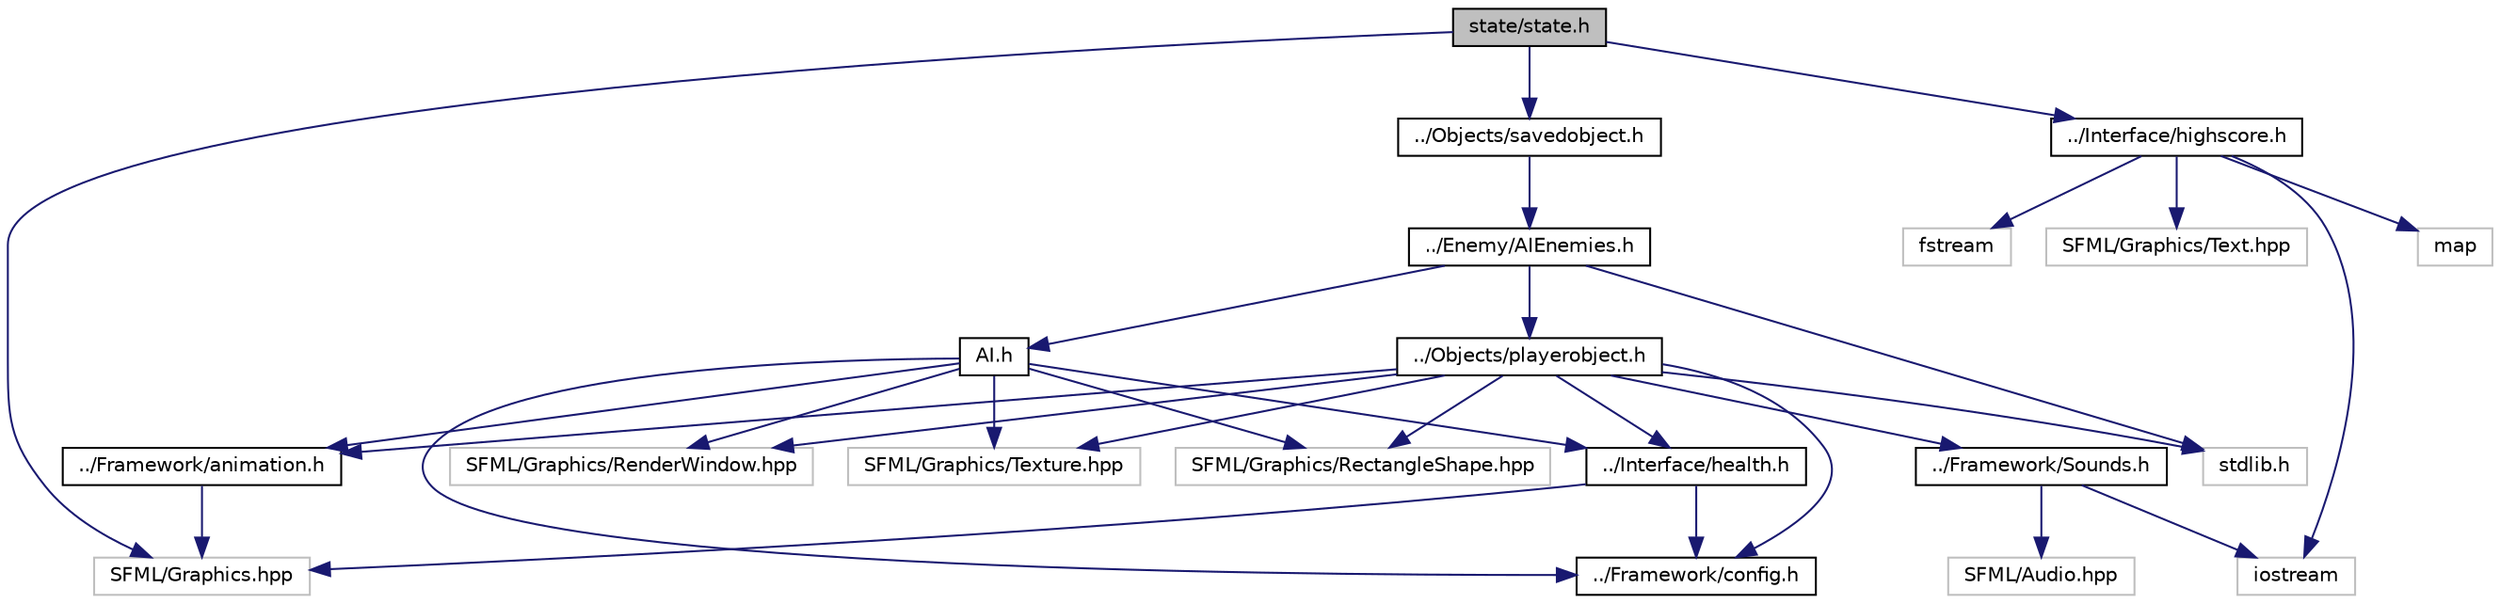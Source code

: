 digraph "state/state.h"
{
  edge [fontname="Helvetica",fontsize="10",labelfontname="Helvetica",labelfontsize="10"];
  node [fontname="Helvetica",fontsize="10",shape=record];
  Node1 [label="state/state.h",height=0.2,width=0.4,color="black", fillcolor="grey75", style="filled", fontcolor="black"];
  Node1 -> Node2 [color="midnightblue",fontsize="10",style="solid",fontname="Helvetica"];
  Node2 [label="SFML/Graphics.hpp",height=0.2,width=0.4,color="grey75", fillcolor="white", style="filled"];
  Node1 -> Node3 [color="midnightblue",fontsize="10",style="solid",fontname="Helvetica"];
  Node3 [label="../Objects/savedobject.h",height=0.2,width=0.4,color="black", fillcolor="white", style="filled",URL="$savedobject_8h.html"];
  Node3 -> Node4 [color="midnightblue",fontsize="10",style="solid",fontname="Helvetica"];
  Node4 [label="../Enemy/AIEnemies.h",height=0.2,width=0.4,color="black", fillcolor="white", style="filled",URL="$AIEnemies_8h.html"];
  Node4 -> Node5 [color="midnightblue",fontsize="10",style="solid",fontname="Helvetica"];
  Node5 [label="AI.h",height=0.2,width=0.4,color="black", fillcolor="white", style="filled",URL="$AI_8h.html"];
  Node5 -> Node6 [color="midnightblue",fontsize="10",style="solid",fontname="Helvetica"];
  Node6 [label="SFML/Graphics/RectangleShape.hpp",height=0.2,width=0.4,color="grey75", fillcolor="white", style="filled"];
  Node5 -> Node7 [color="midnightblue",fontsize="10",style="solid",fontname="Helvetica"];
  Node7 [label="SFML/Graphics/RenderWindow.hpp",height=0.2,width=0.4,color="grey75", fillcolor="white", style="filled"];
  Node5 -> Node8 [color="midnightblue",fontsize="10",style="solid",fontname="Helvetica"];
  Node8 [label="SFML/Graphics/Texture.hpp",height=0.2,width=0.4,color="grey75", fillcolor="white", style="filled"];
  Node5 -> Node9 [color="midnightblue",fontsize="10",style="solid",fontname="Helvetica"];
  Node9 [label="../Framework/config.h",height=0.2,width=0.4,color="black", fillcolor="white", style="filled",URL="$config_8h.html"];
  Node5 -> Node10 [color="midnightblue",fontsize="10",style="solid",fontname="Helvetica"];
  Node10 [label="../Framework/animation.h",height=0.2,width=0.4,color="black", fillcolor="white", style="filled",URL="$animation_8h.html"];
  Node10 -> Node2 [color="midnightblue",fontsize="10",style="solid",fontname="Helvetica"];
  Node5 -> Node11 [color="midnightblue",fontsize="10",style="solid",fontname="Helvetica"];
  Node11 [label="../Interface/health.h",height=0.2,width=0.4,color="black", fillcolor="white", style="filled",URL="$health_8h.html"];
  Node11 -> Node2 [color="midnightblue",fontsize="10",style="solid",fontname="Helvetica"];
  Node11 -> Node9 [color="midnightblue",fontsize="10",style="solid",fontname="Helvetica"];
  Node4 -> Node12 [color="midnightblue",fontsize="10",style="solid",fontname="Helvetica"];
  Node12 [label="../Objects/playerobject.h",height=0.2,width=0.4,color="black", fillcolor="white", style="filled",URL="$playerobject_8h.html"];
  Node12 -> Node6 [color="midnightblue",fontsize="10",style="solid",fontname="Helvetica"];
  Node12 -> Node7 [color="midnightblue",fontsize="10",style="solid",fontname="Helvetica"];
  Node12 -> Node8 [color="midnightblue",fontsize="10",style="solid",fontname="Helvetica"];
  Node12 -> Node9 [color="midnightblue",fontsize="10",style="solid",fontname="Helvetica"];
  Node12 -> Node10 [color="midnightblue",fontsize="10",style="solid",fontname="Helvetica"];
  Node12 -> Node11 [color="midnightblue",fontsize="10",style="solid",fontname="Helvetica"];
  Node12 -> Node13 [color="midnightblue",fontsize="10",style="solid",fontname="Helvetica"];
  Node13 [label="../Framework/Sounds.h",height=0.2,width=0.4,color="black", fillcolor="white", style="filled",URL="$Sounds_8h.html"];
  Node13 -> Node14 [color="midnightblue",fontsize="10",style="solid",fontname="Helvetica"];
  Node14 [label="iostream",height=0.2,width=0.4,color="grey75", fillcolor="white", style="filled"];
  Node13 -> Node15 [color="midnightblue",fontsize="10",style="solid",fontname="Helvetica"];
  Node15 [label="SFML/Audio.hpp",height=0.2,width=0.4,color="grey75", fillcolor="white", style="filled"];
  Node12 -> Node16 [color="midnightblue",fontsize="10",style="solid",fontname="Helvetica"];
  Node16 [label="stdlib.h",height=0.2,width=0.4,color="grey75", fillcolor="white", style="filled"];
  Node4 -> Node16 [color="midnightblue",fontsize="10",style="solid",fontname="Helvetica"];
  Node1 -> Node17 [color="midnightblue",fontsize="10",style="solid",fontname="Helvetica"];
  Node17 [label="../Interface/highscore.h",height=0.2,width=0.4,color="black", fillcolor="white", style="filled",URL="$highscore_8h.html"];
  Node17 -> Node14 [color="midnightblue",fontsize="10",style="solid",fontname="Helvetica"];
  Node17 -> Node18 [color="midnightblue",fontsize="10",style="solid",fontname="Helvetica"];
  Node18 [label="map",height=0.2,width=0.4,color="grey75", fillcolor="white", style="filled"];
  Node17 -> Node19 [color="midnightblue",fontsize="10",style="solid",fontname="Helvetica"];
  Node19 [label="fstream",height=0.2,width=0.4,color="grey75", fillcolor="white", style="filled"];
  Node17 -> Node20 [color="midnightblue",fontsize="10",style="solid",fontname="Helvetica"];
  Node20 [label="SFML/Graphics/Text.hpp",height=0.2,width=0.4,color="grey75", fillcolor="white", style="filled"];
}

